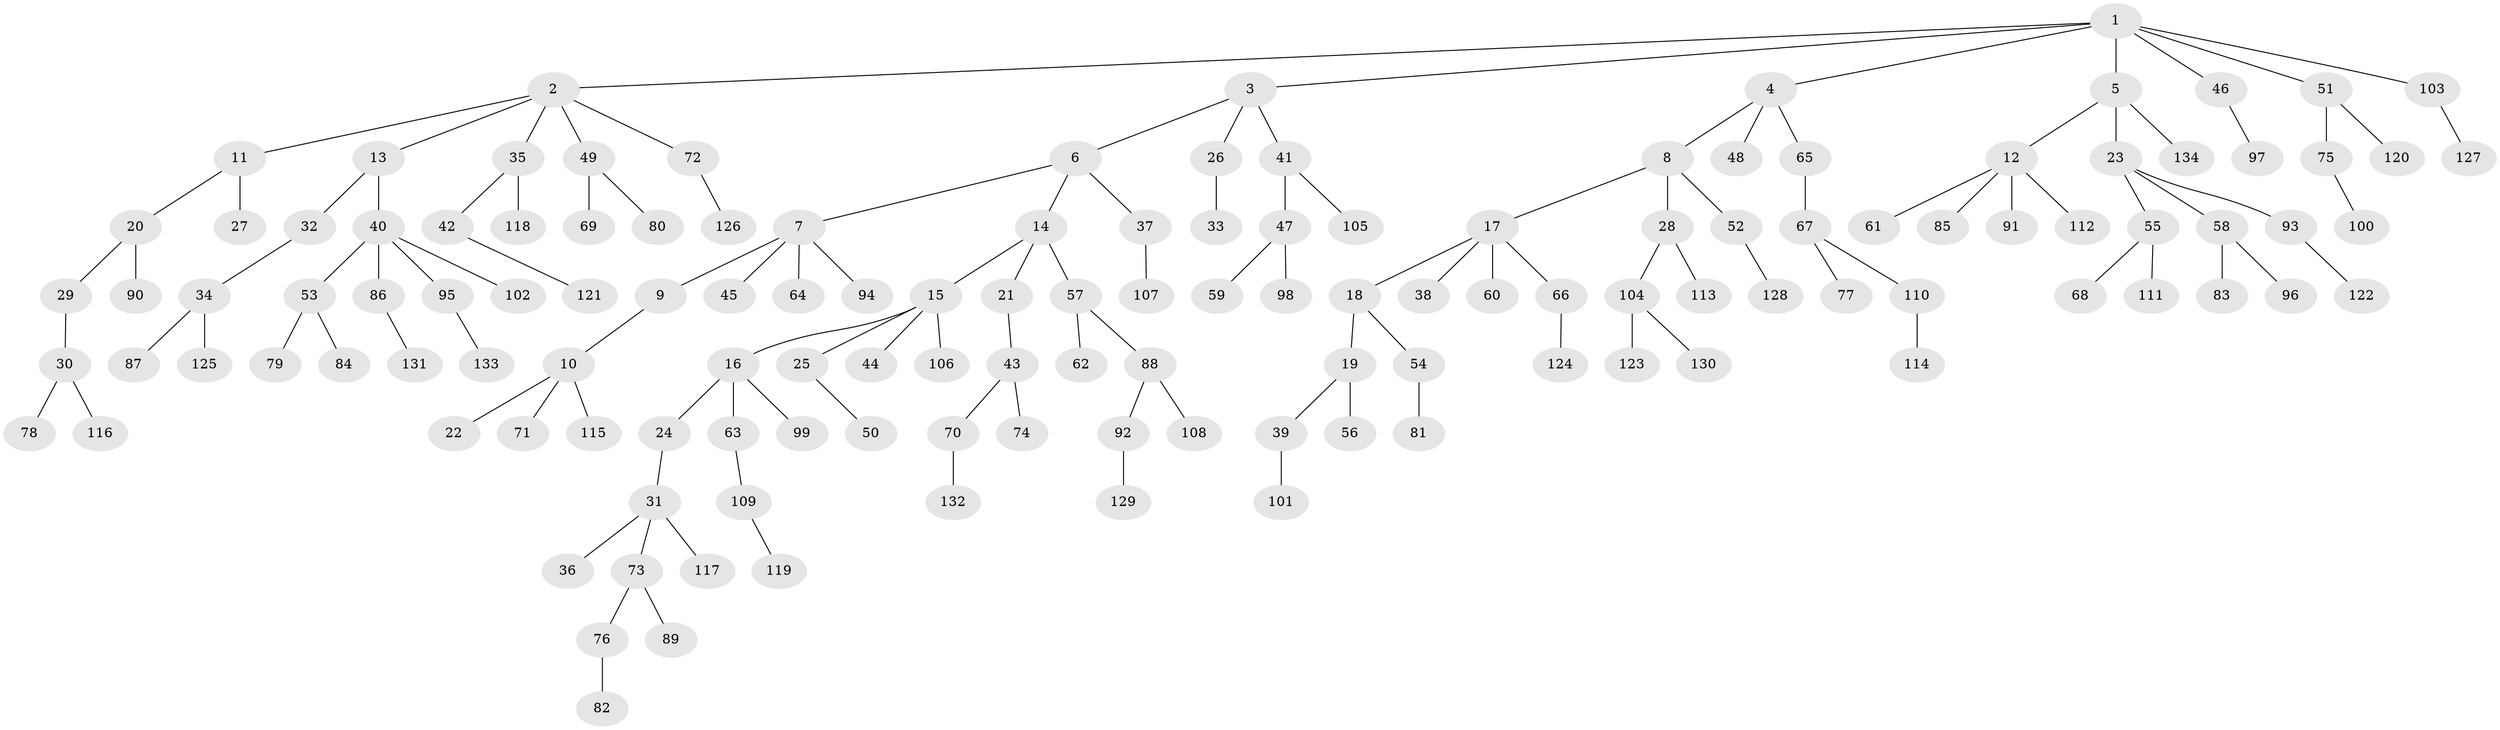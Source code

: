 // Generated by graph-tools (version 1.1) at 2025/15/03/09/25 04:15:21]
// undirected, 134 vertices, 133 edges
graph export_dot {
graph [start="1"]
  node [color=gray90,style=filled];
  1;
  2;
  3;
  4;
  5;
  6;
  7;
  8;
  9;
  10;
  11;
  12;
  13;
  14;
  15;
  16;
  17;
  18;
  19;
  20;
  21;
  22;
  23;
  24;
  25;
  26;
  27;
  28;
  29;
  30;
  31;
  32;
  33;
  34;
  35;
  36;
  37;
  38;
  39;
  40;
  41;
  42;
  43;
  44;
  45;
  46;
  47;
  48;
  49;
  50;
  51;
  52;
  53;
  54;
  55;
  56;
  57;
  58;
  59;
  60;
  61;
  62;
  63;
  64;
  65;
  66;
  67;
  68;
  69;
  70;
  71;
  72;
  73;
  74;
  75;
  76;
  77;
  78;
  79;
  80;
  81;
  82;
  83;
  84;
  85;
  86;
  87;
  88;
  89;
  90;
  91;
  92;
  93;
  94;
  95;
  96;
  97;
  98;
  99;
  100;
  101;
  102;
  103;
  104;
  105;
  106;
  107;
  108;
  109;
  110;
  111;
  112;
  113;
  114;
  115;
  116;
  117;
  118;
  119;
  120;
  121;
  122;
  123;
  124;
  125;
  126;
  127;
  128;
  129;
  130;
  131;
  132;
  133;
  134;
  1 -- 2;
  1 -- 3;
  1 -- 4;
  1 -- 5;
  1 -- 46;
  1 -- 51;
  1 -- 103;
  2 -- 11;
  2 -- 13;
  2 -- 35;
  2 -- 49;
  2 -- 72;
  3 -- 6;
  3 -- 26;
  3 -- 41;
  4 -- 8;
  4 -- 48;
  4 -- 65;
  5 -- 12;
  5 -- 23;
  5 -- 134;
  6 -- 7;
  6 -- 14;
  6 -- 37;
  7 -- 9;
  7 -- 45;
  7 -- 64;
  7 -- 94;
  8 -- 17;
  8 -- 28;
  8 -- 52;
  9 -- 10;
  10 -- 22;
  10 -- 71;
  10 -- 115;
  11 -- 20;
  11 -- 27;
  12 -- 61;
  12 -- 85;
  12 -- 91;
  12 -- 112;
  13 -- 32;
  13 -- 40;
  14 -- 15;
  14 -- 21;
  14 -- 57;
  15 -- 16;
  15 -- 25;
  15 -- 44;
  15 -- 106;
  16 -- 24;
  16 -- 63;
  16 -- 99;
  17 -- 18;
  17 -- 38;
  17 -- 60;
  17 -- 66;
  18 -- 19;
  18 -- 54;
  19 -- 39;
  19 -- 56;
  20 -- 29;
  20 -- 90;
  21 -- 43;
  23 -- 55;
  23 -- 58;
  23 -- 93;
  24 -- 31;
  25 -- 50;
  26 -- 33;
  28 -- 104;
  28 -- 113;
  29 -- 30;
  30 -- 78;
  30 -- 116;
  31 -- 36;
  31 -- 73;
  31 -- 117;
  32 -- 34;
  34 -- 87;
  34 -- 125;
  35 -- 42;
  35 -- 118;
  37 -- 107;
  39 -- 101;
  40 -- 53;
  40 -- 86;
  40 -- 95;
  40 -- 102;
  41 -- 47;
  41 -- 105;
  42 -- 121;
  43 -- 70;
  43 -- 74;
  46 -- 97;
  47 -- 59;
  47 -- 98;
  49 -- 69;
  49 -- 80;
  51 -- 75;
  51 -- 120;
  52 -- 128;
  53 -- 79;
  53 -- 84;
  54 -- 81;
  55 -- 68;
  55 -- 111;
  57 -- 62;
  57 -- 88;
  58 -- 83;
  58 -- 96;
  63 -- 109;
  65 -- 67;
  66 -- 124;
  67 -- 77;
  67 -- 110;
  70 -- 132;
  72 -- 126;
  73 -- 76;
  73 -- 89;
  75 -- 100;
  76 -- 82;
  86 -- 131;
  88 -- 92;
  88 -- 108;
  92 -- 129;
  93 -- 122;
  95 -- 133;
  103 -- 127;
  104 -- 123;
  104 -- 130;
  109 -- 119;
  110 -- 114;
}
